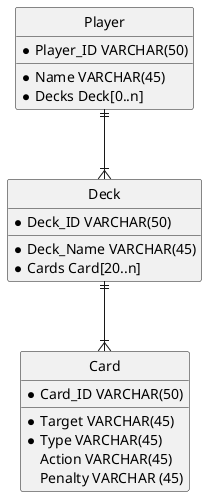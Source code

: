@startuml ERD

skinparam Style StrictUML
skinparam Linetype ortho 
skinparam Monochrome true 
skinparam NodeSep 70
skinparam RankSep 70

'Entities

'<---------- Player? User? Optional Entity? --------------->
entity Player {
	* Player_ID VARCHAR(50)
	__
	* Name VARCHAR(45)
    * Decks Deck[0..n]
}

entity Deck {
	* Deck_ID VARCHAR(50)
	__
	* Deck_Name VARCHAR(45)
	* Cards Card[20..n]
}

entity Card {
	* Card_ID VARCHAR(50)
	__
	* Target VARCHAR(45)
	* Type VARCHAR(45)
	  Action VARCHAR(45)
	  Penalty VARCHAR (45)
}

'Relationships
Player		||--|{			Deck
Deck		||--|{			Card

@enduml